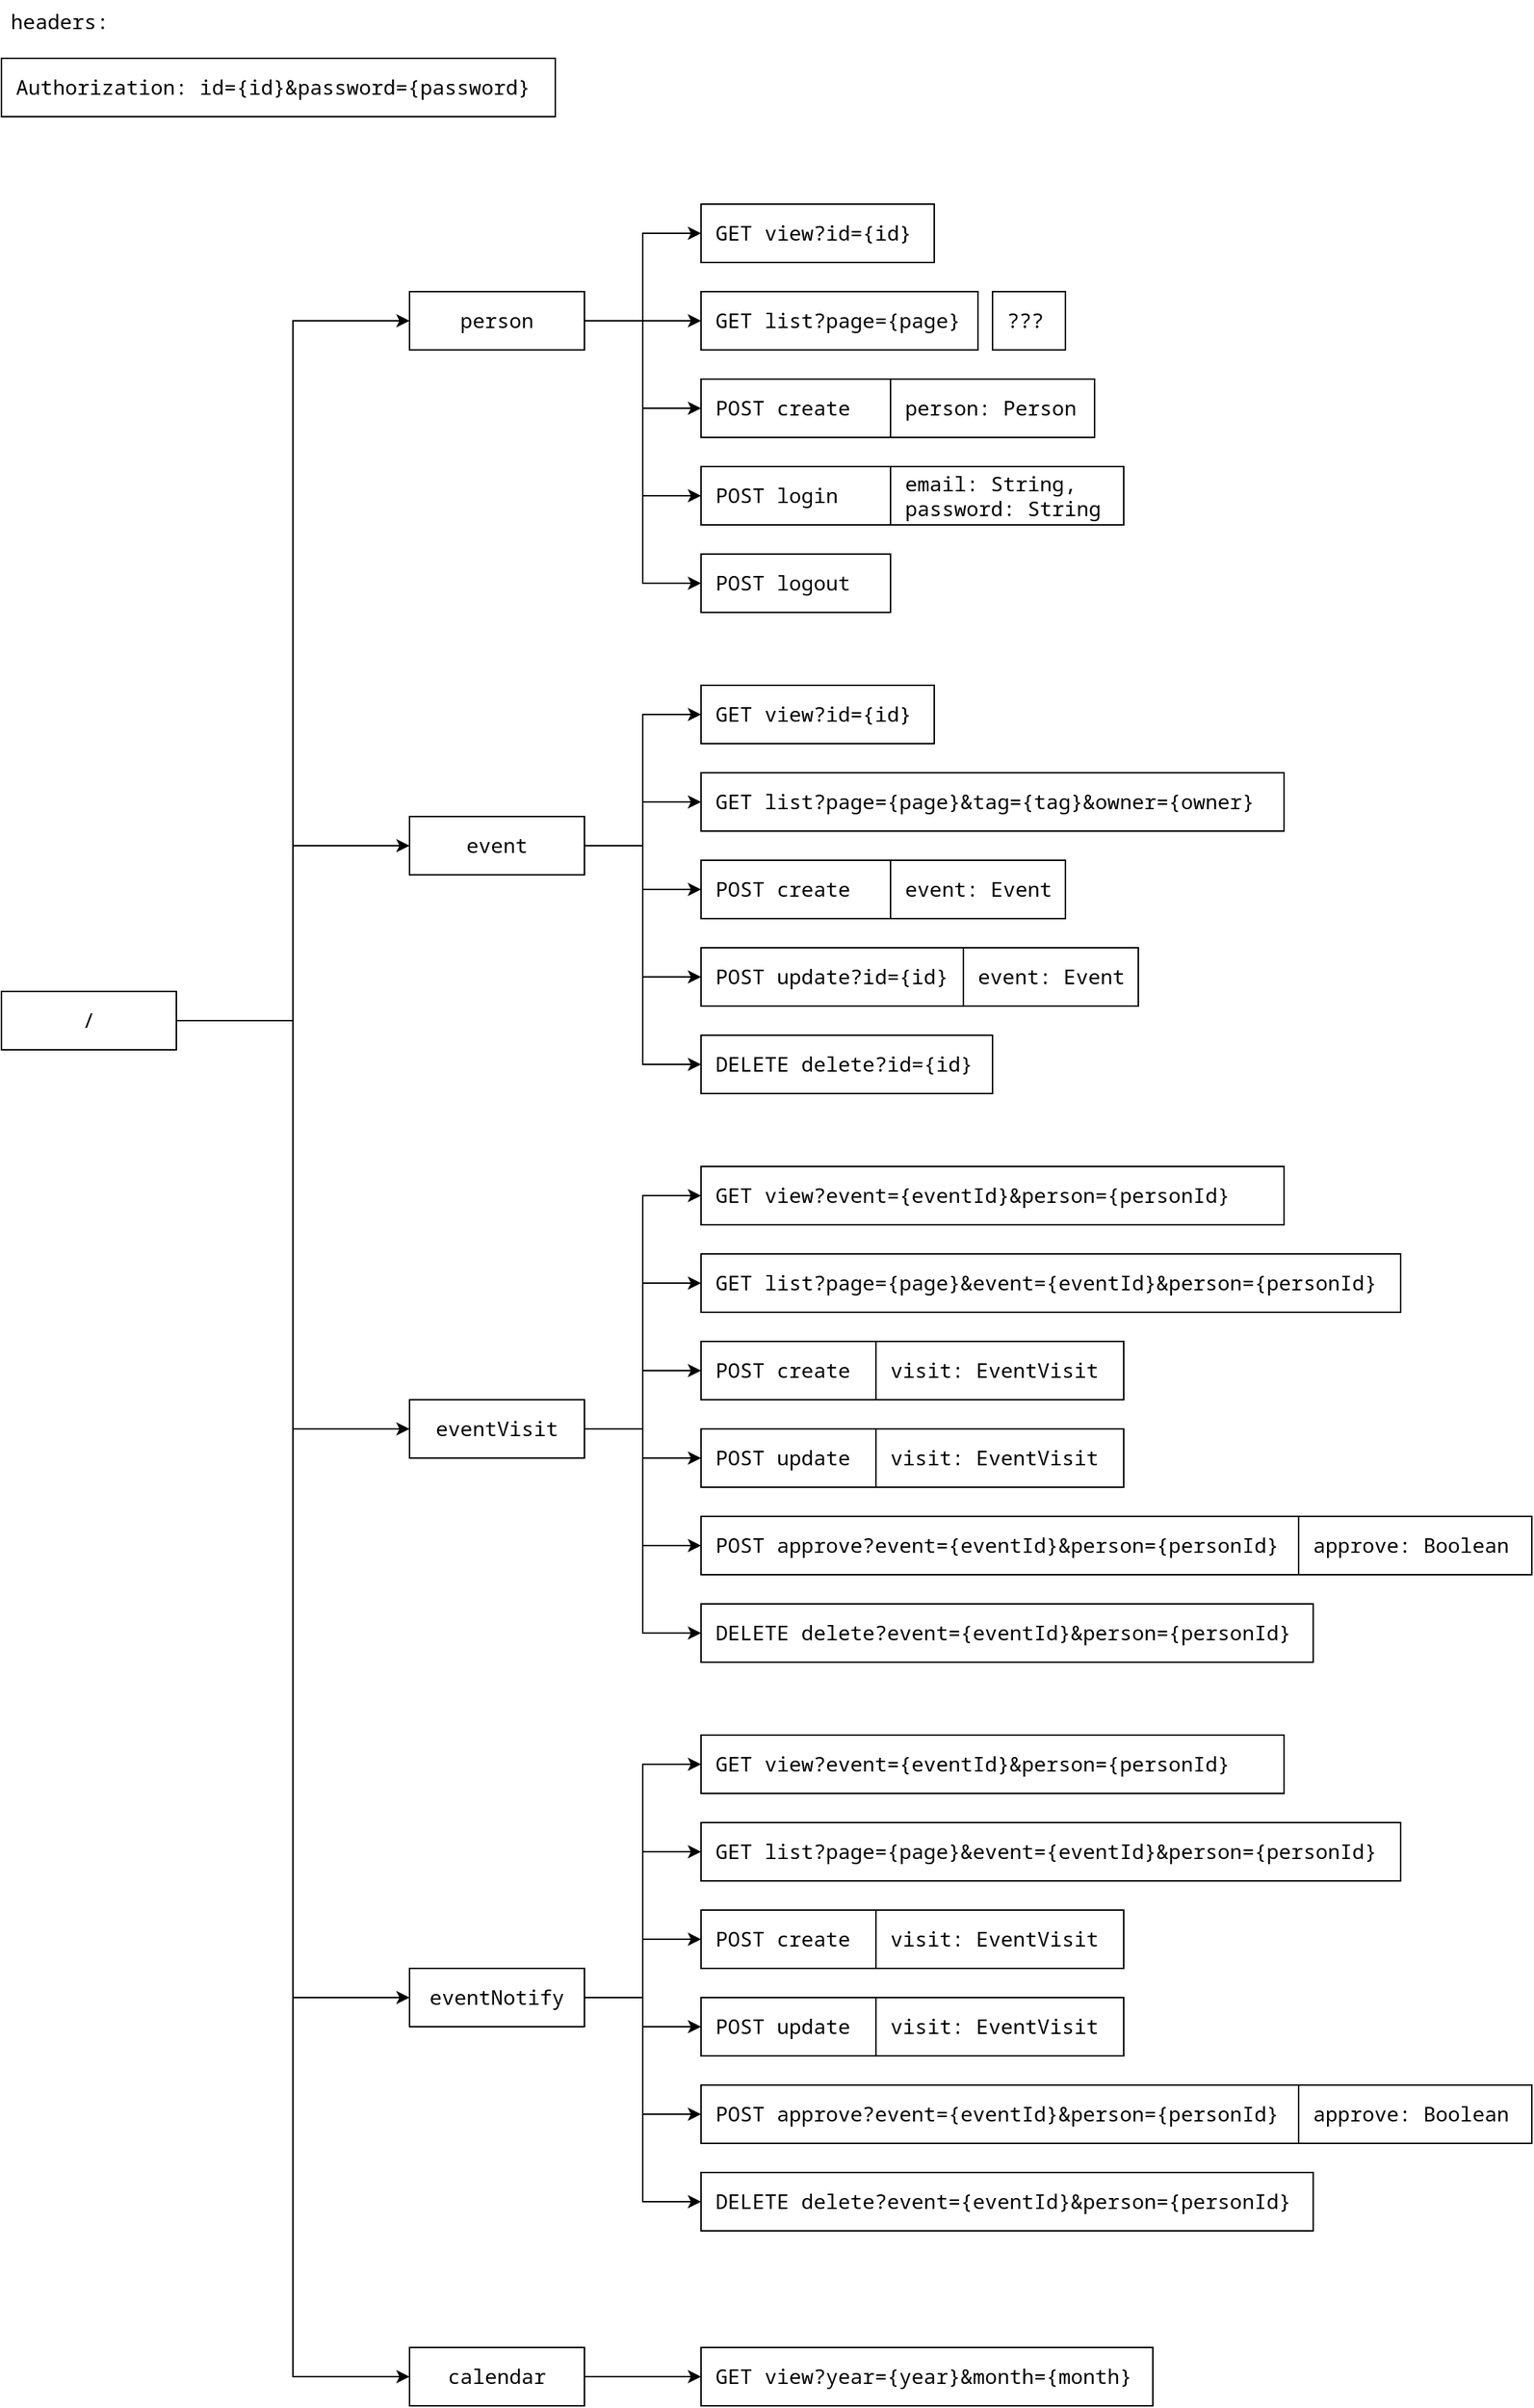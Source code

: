 <mxfile version="15.8.7" type="device"><diagram id="35TZ369lx3T6niNFNFyH" name="Web API"><mxGraphModel dx="1143" dy="1532" grid="1" gridSize="10" guides="1" tooltips="1" connect="1" arrows="1" fold="1" page="0" pageScale="1" pageWidth="827" pageHeight="1169" math="0" shadow="0"><root><mxCell id="0"/><mxCell id="1" parent="0"/><mxCell id="fgkNt11hMNrPOph_68MU-12" style="edgeStyle=orthogonalEdgeStyle;rounded=0;orthogonalLoop=1;jettySize=auto;html=1;exitX=1;exitY=0.5;exitDx=0;exitDy=0;entryX=0;entryY=0.5;entryDx=0;entryDy=0;" edge="1" parent="1" source="RD2dDpPBjBe2aX3CKw0s-1" target="RD2dDpPBjBe2aX3CKw0s-2"><mxGeometry relative="1" as="geometry"/></mxCell><mxCell id="fgkNt11hMNrPOph_68MU-22" style="edgeStyle=orthogonalEdgeStyle;rounded=0;orthogonalLoop=1;jettySize=auto;html=1;exitX=1;exitY=0.5;exitDx=0;exitDy=0;entryX=0;entryY=0.5;entryDx=0;entryDy=0;" edge="1" parent="1" source="RD2dDpPBjBe2aX3CKw0s-1" target="RD2dDpPBjBe2aX3CKw0s-3"><mxGeometry relative="1" as="geometry"/></mxCell><mxCell id="fgkNt11hMNrPOph_68MU-31" style="edgeStyle=orthogonalEdgeStyle;rounded=0;orthogonalLoop=1;jettySize=auto;html=1;exitX=1;exitY=0.5;exitDx=0;exitDy=0;entryX=0;entryY=0.5;entryDx=0;entryDy=0;fontFamily=Noto Sans Mono;fontSize=14;" edge="1" parent="1" source="RD2dDpPBjBe2aX3CKw0s-1" target="fgkNt11hMNrPOph_68MU-30"><mxGeometry relative="1" as="geometry"/></mxCell><mxCell id="fgkNt11hMNrPOph_68MU-66" style="edgeStyle=orthogonalEdgeStyle;rounded=0;orthogonalLoop=1;jettySize=auto;html=1;exitX=1;exitY=0.5;exitDx=0;exitDy=0;entryX=0;entryY=0.5;entryDx=0;entryDy=0;fontFamily=Noto Sans Mono;fontSize=14;" edge="1" parent="1" source="RD2dDpPBjBe2aX3CKw0s-1" target="fgkNt11hMNrPOph_68MU-55"><mxGeometry relative="1" as="geometry"/></mxCell><mxCell id="fgkNt11hMNrPOph_68MU-68" style="edgeStyle=orthogonalEdgeStyle;rounded=0;orthogonalLoop=1;jettySize=auto;html=1;exitX=1;exitY=0.5;exitDx=0;exitDy=0;entryX=0;entryY=0.5;entryDx=0;entryDy=0;fontFamily=Noto Sans Mono;fontSize=14;" edge="1" parent="1" source="RD2dDpPBjBe2aX3CKw0s-1" target="fgkNt11hMNrPOph_68MU-67"><mxGeometry relative="1" as="geometry"/></mxCell><mxCell id="RD2dDpPBjBe2aX3CKw0s-1" value="/" style="rounded=0;whiteSpace=wrap;html=1;fontFamily=Noto Sans Mono;fontSize=14;" parent="1" vertex="1"><mxGeometry x="160" y="160" width="120" height="40" as="geometry"/></mxCell><mxCell id="fgkNt11hMNrPOph_68MU-8" style="edgeStyle=orthogonalEdgeStyle;rounded=0;orthogonalLoop=1;jettySize=auto;html=1;exitX=1;exitY=0.5;exitDx=0;exitDy=0;entryX=0;entryY=0.5;entryDx=0;entryDy=0;" edge="1" parent="1" source="RD2dDpPBjBe2aX3CKw0s-2" target="fgkNt11hMNrPOph_68MU-2"><mxGeometry relative="1" as="geometry"/></mxCell><mxCell id="fgkNt11hMNrPOph_68MU-9" style="edgeStyle=orthogonalEdgeStyle;rounded=0;orthogonalLoop=1;jettySize=auto;html=1;exitX=1;exitY=0.5;exitDx=0;exitDy=0;entryX=0;entryY=0.5;entryDx=0;entryDy=0;" edge="1" parent="1" source="RD2dDpPBjBe2aX3CKw0s-2" target="fgkNt11hMNrPOph_68MU-3"><mxGeometry relative="1" as="geometry"/></mxCell><mxCell id="fgkNt11hMNrPOph_68MU-10" style="edgeStyle=orthogonalEdgeStyle;rounded=0;orthogonalLoop=1;jettySize=auto;html=1;exitX=1;exitY=0.5;exitDx=0;exitDy=0;entryX=0;entryY=0.5;entryDx=0;entryDy=0;" edge="1" parent="1" source="RD2dDpPBjBe2aX3CKw0s-2" target="fgkNt11hMNrPOph_68MU-5"><mxGeometry relative="1" as="geometry"/></mxCell><mxCell id="fgkNt11hMNrPOph_68MU-11" style="edgeStyle=orthogonalEdgeStyle;rounded=0;orthogonalLoop=1;jettySize=auto;html=1;exitX=1;exitY=0.5;exitDx=0;exitDy=0;entryX=0;entryY=0.5;entryDx=0;entryDy=0;" edge="1" parent="1" source="RD2dDpPBjBe2aX3CKw0s-2" target="fgkNt11hMNrPOph_68MU-7"><mxGeometry relative="1" as="geometry"/></mxCell><mxCell id="fgkNt11hMNrPOph_68MU-36" style="edgeStyle=orthogonalEdgeStyle;rounded=0;orthogonalLoop=1;jettySize=auto;html=1;exitX=1;exitY=0.5;exitDx=0;exitDy=0;entryX=0;entryY=0.5;entryDx=0;entryDy=0;fontFamily=Noto Sans Mono;fontSize=14;" edge="1" parent="1" source="RD2dDpPBjBe2aX3CKw0s-2" target="fgkNt11hMNrPOph_68MU-35"><mxGeometry relative="1" as="geometry"/></mxCell><mxCell id="RD2dDpPBjBe2aX3CKw0s-2" value="event" style="rounded=0;whiteSpace=wrap;html=1;fontFamily=Noto Sans Mono;fontSize=14;" parent="1" vertex="1"><mxGeometry x="440" y="40" width="120" height="40" as="geometry"/></mxCell><mxCell id="fgkNt11hMNrPOph_68MU-15" style="edgeStyle=orthogonalEdgeStyle;rounded=0;orthogonalLoop=1;jettySize=auto;html=1;exitX=1;exitY=0.5;exitDx=0;exitDy=0;entryX=0;entryY=0.5;entryDx=0;entryDy=0;" edge="1" parent="1" source="RD2dDpPBjBe2aX3CKw0s-3" target="RD2dDpPBjBe2aX3CKw0s-11"><mxGeometry relative="1" as="geometry"/></mxCell><mxCell id="fgkNt11hMNrPOph_68MU-16" style="edgeStyle=orthogonalEdgeStyle;rounded=0;orthogonalLoop=1;jettySize=auto;html=1;exitX=1;exitY=0.5;exitDx=0;exitDy=0;entryX=0;entryY=0.5;entryDx=0;entryDy=0;" edge="1" parent="1" source="RD2dDpPBjBe2aX3CKw0s-3" target="RD2dDpPBjBe2aX3CKw0s-15"><mxGeometry relative="1" as="geometry"/></mxCell><mxCell id="fgkNt11hMNrPOph_68MU-17" style="edgeStyle=orthogonalEdgeStyle;rounded=0;orthogonalLoop=1;jettySize=auto;html=1;exitX=1;exitY=0.5;exitDx=0;exitDy=0;entryX=0;entryY=0.5;entryDx=0;entryDy=0;" edge="1" parent="1" source="RD2dDpPBjBe2aX3CKw0s-3" target="RD2dDpPBjBe2aX3CKw0s-12"><mxGeometry relative="1" as="geometry"/></mxCell><mxCell id="fgkNt11hMNrPOph_68MU-18" style="edgeStyle=orthogonalEdgeStyle;rounded=0;orthogonalLoop=1;jettySize=auto;html=1;exitX=1;exitY=0.5;exitDx=0;exitDy=0;entryX=0;entryY=0.5;entryDx=0;entryDy=0;" edge="1" parent="1" source="RD2dDpPBjBe2aX3CKw0s-3" target="fgkNt11hMNrPOph_68MU-13"><mxGeometry relative="1" as="geometry"/></mxCell><mxCell id="fgkNt11hMNrPOph_68MU-19" style="edgeStyle=orthogonalEdgeStyle;rounded=0;orthogonalLoop=1;jettySize=auto;html=1;exitX=1;exitY=0.5;exitDx=0;exitDy=0;entryX=0;entryY=0.5;entryDx=0;entryDy=0;" edge="1" parent="1" source="RD2dDpPBjBe2aX3CKw0s-3" target="fgkNt11hMNrPOph_68MU-14"><mxGeometry relative="1" as="geometry"/></mxCell><mxCell id="RD2dDpPBjBe2aX3CKw0s-3" value="person" style="rounded=0;whiteSpace=wrap;html=1;fontFamily=Noto Sans Mono;fontSize=14;" parent="1" vertex="1"><mxGeometry x="440" y="-320" width="120" height="40" as="geometry"/></mxCell><mxCell id="RD2dDpPBjBe2aX3CKw0s-11" value="GET view?id={id}" style="rounded=0;whiteSpace=wrap;html=1;fontFamily=Noto Sans Mono;fontSize=14;align=left;spacingLeft=8;" parent="1" vertex="1"><mxGeometry x="640" y="-380" width="160" height="40" as="geometry"/></mxCell><mxCell id="RD2dDpPBjBe2aX3CKw0s-12" value="POST create" style="rounded=0;whiteSpace=wrap;html=1;fontFamily=Noto Sans Mono;fontSize=14;align=left;spacingLeft=8;" parent="1" vertex="1"><mxGeometry x="640" y="-260" width="130" height="40" as="geometry"/></mxCell><mxCell id="RD2dDpPBjBe2aX3CKw0s-15" value="GET list?page={page}" style="rounded=0;whiteSpace=wrap;html=1;fontFamily=Noto Sans Mono;fontSize=14;align=left;spacingLeft=8;" parent="1" vertex="1"><mxGeometry x="640" y="-320" width="190" height="40" as="geometry"/></mxCell><mxCell id="fgkNt11hMNrPOph_68MU-2" value="GET list?page={page}&amp;amp;tag={tag}&amp;amp;owner={owner}" style="rounded=0;whiteSpace=wrap;html=1;fontFamily=Noto Sans Mono;fontSize=14;align=left;spacingLeft=8;" vertex="1" parent="1"><mxGeometry x="640" y="10" width="400" height="40" as="geometry"/></mxCell><mxCell id="fgkNt11hMNrPOph_68MU-3" value="POST create" style="rounded=0;whiteSpace=wrap;html=1;fontFamily=Noto Sans Mono;fontSize=14;align=left;spacingLeft=8;" vertex="1" parent="1"><mxGeometry x="640" y="70" width="130" height="40" as="geometry"/></mxCell><mxCell id="fgkNt11hMNrPOph_68MU-5" value="POST update?id={id}" style="rounded=0;whiteSpace=wrap;html=1;fontFamily=Noto Sans Mono;fontSize=14;align=left;spacingLeft=8;" vertex="1" parent="1"><mxGeometry x="640" y="130" width="180" height="40" as="geometry"/></mxCell><mxCell id="fgkNt11hMNrPOph_68MU-6" value="event: Event" style="rounded=0;whiteSpace=wrap;html=1;fontFamily=Noto Sans Mono;fontSize=14;align=left;spacingLeft=8;" vertex="1" parent="1"><mxGeometry x="820" y="130" width="120" height="40" as="geometry"/></mxCell><mxCell id="fgkNt11hMNrPOph_68MU-7" value="DELETE delete?id={id}" style="rounded=0;whiteSpace=wrap;html=1;fontFamily=Noto Sans Mono;fontSize=14;align=left;spacingLeft=8;" vertex="1" parent="1"><mxGeometry x="640" y="190" width="200" height="40" as="geometry"/></mxCell><mxCell id="fgkNt11hMNrPOph_68MU-13" value="POST login" style="rounded=0;whiteSpace=wrap;html=1;fontFamily=Noto Sans Mono;fontSize=14;align=left;spacingLeft=8;" vertex="1" parent="1"><mxGeometry x="640" y="-200" width="130" height="40" as="geometry"/></mxCell><mxCell id="fgkNt11hMNrPOph_68MU-14" value="POST logout" style="rounded=0;whiteSpace=wrap;html=1;fontFamily=Noto Sans Mono;fontSize=14;align=left;spacingLeft=8;" vertex="1" parent="1"><mxGeometry x="640" y="-140" width="130" height="40" as="geometry"/></mxCell><mxCell id="fgkNt11hMNrPOph_68MU-21" value="???" style="rounded=0;whiteSpace=wrap;html=1;fontFamily=Noto Sans Mono;fontSize=14;align=left;spacingLeft=8;" vertex="1" parent="1"><mxGeometry x="840" y="-320" width="50" height="40" as="geometry"/></mxCell><mxCell id="fgkNt11hMNrPOph_68MU-23" value="person: Person" style="rounded=0;whiteSpace=wrap;html=1;fontFamily=Noto Sans Mono;fontSize=14;align=left;spacingLeft=8;" vertex="1" parent="1"><mxGeometry x="770" y="-260" width="140" height="40" as="geometry"/></mxCell><mxCell id="fgkNt11hMNrPOph_68MU-24" value="event: Event" style="rounded=0;whiteSpace=wrap;html=1;fontFamily=Noto Sans Mono;fontSize=14;align=left;spacingLeft=8;" vertex="1" parent="1"><mxGeometry x="770" y="70" width="120" height="40" as="geometry"/></mxCell><mxCell id="fgkNt11hMNrPOph_68MU-25" value="email: String,&lt;br&gt;password: String" style="rounded=0;whiteSpace=wrap;html=1;fontFamily=Noto Sans Mono;fontSize=14;align=left;spacingLeft=8;" vertex="1" parent="1"><mxGeometry x="770" y="-200" width="160" height="40" as="geometry"/></mxCell><mxCell id="fgkNt11hMNrPOph_68MU-27" value="Authorization: id={id}&amp;amp;password={password}" style="rounded=0;whiteSpace=wrap;html=1;fontFamily=Noto Sans Mono;fontSize=14;align=left;spacingLeft=8;" vertex="1" parent="1"><mxGeometry x="160" y="-480" width="380" height="40" as="geometry"/></mxCell><mxCell id="fgkNt11hMNrPOph_68MU-29" value="headers:" style="text;html=1;strokeColor=none;fillColor=none;align=center;verticalAlign=middle;whiteSpace=wrap;rounded=0;fontFamily=Noto Sans Mono;fontSize=14;" vertex="1" parent="1"><mxGeometry x="160" y="-520" width="80" height="30" as="geometry"/></mxCell><mxCell id="fgkNt11hMNrPOph_68MU-39" style="edgeStyle=orthogonalEdgeStyle;rounded=0;orthogonalLoop=1;jettySize=auto;html=1;exitX=1;exitY=0.5;exitDx=0;exitDy=0;entryX=0;entryY=0.5;entryDx=0;entryDy=0;fontFamily=Noto Sans Mono;fontSize=14;" edge="1" parent="1" source="fgkNt11hMNrPOph_68MU-30" target="fgkNt11hMNrPOph_68MU-33"><mxGeometry relative="1" as="geometry"/></mxCell><mxCell id="fgkNt11hMNrPOph_68MU-40" style="edgeStyle=orthogonalEdgeStyle;rounded=0;orthogonalLoop=1;jettySize=auto;html=1;exitX=1;exitY=0.5;exitDx=0;exitDy=0;entryX=0;entryY=0.5;entryDx=0;entryDy=0;fontFamily=Noto Sans Mono;fontSize=14;" edge="1" parent="1" source="fgkNt11hMNrPOph_68MU-30" target="fgkNt11hMNrPOph_68MU-34"><mxGeometry relative="1" as="geometry"/></mxCell><mxCell id="fgkNt11hMNrPOph_68MU-44" style="edgeStyle=orthogonalEdgeStyle;rounded=0;orthogonalLoop=1;jettySize=auto;html=1;exitX=1;exitY=0.5;exitDx=0;exitDy=0;entryX=0;entryY=0.5;entryDx=0;entryDy=0;fontFamily=Noto Sans Mono;fontSize=14;" edge="1" parent="1" source="fgkNt11hMNrPOph_68MU-30" target="fgkNt11hMNrPOph_68MU-43"><mxGeometry relative="1" as="geometry"/></mxCell><mxCell id="fgkNt11hMNrPOph_68MU-46" style="edgeStyle=orthogonalEdgeStyle;rounded=0;orthogonalLoop=1;jettySize=auto;html=1;exitX=1;exitY=0.5;exitDx=0;exitDy=0;entryX=0;entryY=0.5;entryDx=0;entryDy=0;fontFamily=Noto Sans Mono;fontSize=14;" edge="1" parent="1" source="fgkNt11hMNrPOph_68MU-30" target="fgkNt11hMNrPOph_68MU-45"><mxGeometry relative="1" as="geometry"/></mxCell><mxCell id="fgkNt11hMNrPOph_68MU-49" style="edgeStyle=orthogonalEdgeStyle;rounded=0;orthogonalLoop=1;jettySize=auto;html=1;exitX=1;exitY=0.5;exitDx=0;exitDy=0;entryX=0;entryY=0.5;entryDx=0;entryDy=0;fontFamily=Noto Sans Mono;fontSize=14;" edge="1" parent="1" source="fgkNt11hMNrPOph_68MU-30" target="fgkNt11hMNrPOph_68MU-48"><mxGeometry relative="1" as="geometry"/></mxCell><mxCell id="fgkNt11hMNrPOph_68MU-30" value="eventVisit" style="rounded=0;whiteSpace=wrap;html=1;fontFamily=Noto Sans Mono;fontSize=14;" vertex="1" parent="1"><mxGeometry x="440" y="440" width="120" height="40" as="geometry"/></mxCell><mxCell id="fgkNt11hMNrPOph_68MU-33" value="GET list?page={page}&amp;amp;event={eventId}&amp;amp;person={personId}" style="rounded=0;whiteSpace=wrap;html=1;fontFamily=Noto Sans Mono;fontSize=14;align=left;spacingLeft=8;" vertex="1" parent="1"><mxGeometry x="640" y="340" width="480" height="40" as="geometry"/></mxCell><mxCell id="fgkNt11hMNrPOph_68MU-34" value="POST create" style="rounded=0;whiteSpace=wrap;html=1;fontFamily=Noto Sans Mono;fontSize=14;align=left;spacingLeft=8;" vertex="1" parent="1"><mxGeometry x="640" y="400" width="120" height="40" as="geometry"/></mxCell><mxCell id="fgkNt11hMNrPOph_68MU-35" value="GET view?id={id}" style="rounded=0;whiteSpace=wrap;html=1;fontFamily=Noto Sans Mono;fontSize=14;align=left;spacingLeft=8;" vertex="1" parent="1"><mxGeometry x="640" y="-50" width="160" height="40" as="geometry"/></mxCell><mxCell id="fgkNt11hMNrPOph_68MU-37" value="GET view?event={eventId}&amp;amp;person={personId}" style="rounded=0;whiteSpace=wrap;html=1;fontFamily=Noto Sans Mono;fontSize=14;align=left;spacingLeft=8;" vertex="1" parent="1"><mxGeometry x="640" y="280" width="400" height="40" as="geometry"/></mxCell><mxCell id="fgkNt11hMNrPOph_68MU-38" style="edgeStyle=orthogonalEdgeStyle;rounded=0;orthogonalLoop=1;jettySize=auto;html=1;exitX=1;exitY=0.5;exitDx=0;exitDy=0;entryX=0;entryY=0.5;entryDx=0;entryDy=0;fontFamily=Noto Sans Mono;fontSize=14;" edge="1" target="fgkNt11hMNrPOph_68MU-37" parent="1" source="fgkNt11hMNrPOph_68MU-30"><mxGeometry relative="1" as="geometry"><mxPoint x="530" y="360" as="sourcePoint"/></mxGeometry></mxCell><mxCell id="fgkNt11hMNrPOph_68MU-41" value="visit: EventVisit" style="rounded=0;whiteSpace=wrap;html=1;fontFamily=Noto Sans Mono;fontSize=14;align=left;spacingLeft=8;" vertex="1" parent="1"><mxGeometry x="760" y="400" width="170" height="40" as="geometry"/></mxCell><mxCell id="fgkNt11hMNrPOph_68MU-42" value="visit: EventVisit" style="rounded=0;whiteSpace=wrap;html=1;fontFamily=Noto Sans Mono;fontSize=14;align=left;spacingLeft=8;" vertex="1" parent="1"><mxGeometry x="760" y="460" width="170" height="40" as="geometry"/></mxCell><mxCell id="fgkNt11hMNrPOph_68MU-43" value="POST update" style="rounded=0;whiteSpace=wrap;html=1;fontFamily=Noto Sans Mono;fontSize=14;align=left;spacingLeft=8;" vertex="1" parent="1"><mxGeometry x="640" y="460" width="120" height="40" as="geometry"/></mxCell><mxCell id="fgkNt11hMNrPOph_68MU-45" value="POST approve?event={eventId}&amp;amp;person={personId}" style="rounded=0;whiteSpace=wrap;html=1;fontFamily=Noto Sans Mono;fontSize=14;align=left;spacingLeft=8;" vertex="1" parent="1"><mxGeometry x="640" y="520" width="410" height="40" as="geometry"/></mxCell><mxCell id="fgkNt11hMNrPOph_68MU-47" value="approve: Boolean" style="rounded=0;whiteSpace=wrap;html=1;fontFamily=Noto Sans Mono;fontSize=14;align=left;spacingLeft=8;" vertex="1" parent="1"><mxGeometry x="1050" y="520" width="160" height="40" as="geometry"/></mxCell><mxCell id="fgkNt11hMNrPOph_68MU-48" value="DELETE delete?event={eventId}&amp;amp;person={personId}" style="rounded=0;whiteSpace=wrap;html=1;fontFamily=Noto Sans Mono;fontSize=14;align=left;spacingLeft=8;" vertex="1" parent="1"><mxGeometry x="640" y="580" width="420" height="40" as="geometry"/></mxCell><mxCell id="fgkNt11hMNrPOph_68MU-50" style="edgeStyle=orthogonalEdgeStyle;rounded=0;orthogonalLoop=1;jettySize=auto;html=1;exitX=1;exitY=0.5;exitDx=0;exitDy=0;entryX=0;entryY=0.5;entryDx=0;entryDy=0;fontFamily=Noto Sans Mono;fontSize=14;" edge="1" source="fgkNt11hMNrPOph_68MU-55" target="fgkNt11hMNrPOph_68MU-56" parent="1"><mxGeometry relative="1" as="geometry"/></mxCell><mxCell id="fgkNt11hMNrPOph_68MU-51" style="edgeStyle=orthogonalEdgeStyle;rounded=0;orthogonalLoop=1;jettySize=auto;html=1;exitX=1;exitY=0.5;exitDx=0;exitDy=0;entryX=0;entryY=0.5;entryDx=0;entryDy=0;fontFamily=Noto Sans Mono;fontSize=14;" edge="1" source="fgkNt11hMNrPOph_68MU-55" target="fgkNt11hMNrPOph_68MU-57" parent="1"><mxGeometry relative="1" as="geometry"/></mxCell><mxCell id="fgkNt11hMNrPOph_68MU-52" style="edgeStyle=orthogonalEdgeStyle;rounded=0;orthogonalLoop=1;jettySize=auto;html=1;exitX=1;exitY=0.5;exitDx=0;exitDy=0;entryX=0;entryY=0.5;entryDx=0;entryDy=0;fontFamily=Noto Sans Mono;fontSize=14;" edge="1" source="fgkNt11hMNrPOph_68MU-55" target="fgkNt11hMNrPOph_68MU-62" parent="1"><mxGeometry relative="1" as="geometry"/></mxCell><mxCell id="fgkNt11hMNrPOph_68MU-53" style="edgeStyle=orthogonalEdgeStyle;rounded=0;orthogonalLoop=1;jettySize=auto;html=1;exitX=1;exitY=0.5;exitDx=0;exitDy=0;entryX=0;entryY=0.5;entryDx=0;entryDy=0;fontFamily=Noto Sans Mono;fontSize=14;" edge="1" source="fgkNt11hMNrPOph_68MU-55" target="fgkNt11hMNrPOph_68MU-63" parent="1"><mxGeometry relative="1" as="geometry"/></mxCell><mxCell id="fgkNt11hMNrPOph_68MU-54" style="edgeStyle=orthogonalEdgeStyle;rounded=0;orthogonalLoop=1;jettySize=auto;html=1;exitX=1;exitY=0.5;exitDx=0;exitDy=0;entryX=0;entryY=0.5;entryDx=0;entryDy=0;fontFamily=Noto Sans Mono;fontSize=14;" edge="1" source="fgkNt11hMNrPOph_68MU-55" target="fgkNt11hMNrPOph_68MU-65" parent="1"><mxGeometry relative="1" as="geometry"/></mxCell><mxCell id="fgkNt11hMNrPOph_68MU-55" value="eventNotify" style="rounded=0;whiteSpace=wrap;html=1;fontFamily=Noto Sans Mono;fontSize=14;" vertex="1" parent="1"><mxGeometry x="440" y="830" width="120" height="40" as="geometry"/></mxCell><mxCell id="fgkNt11hMNrPOph_68MU-56" value="GET list?page={page}&amp;amp;event={eventId}&amp;amp;person={personId}" style="rounded=0;whiteSpace=wrap;html=1;fontFamily=Noto Sans Mono;fontSize=14;align=left;spacingLeft=8;" vertex="1" parent="1"><mxGeometry x="640" y="730" width="480" height="40" as="geometry"/></mxCell><mxCell id="fgkNt11hMNrPOph_68MU-57" value="POST create" style="rounded=0;whiteSpace=wrap;html=1;fontFamily=Noto Sans Mono;fontSize=14;align=left;spacingLeft=8;" vertex="1" parent="1"><mxGeometry x="640" y="790" width="120" height="40" as="geometry"/></mxCell><mxCell id="fgkNt11hMNrPOph_68MU-58" value="GET view?event={eventId}&amp;amp;person={personId}" style="rounded=0;whiteSpace=wrap;html=1;fontFamily=Noto Sans Mono;fontSize=14;align=left;spacingLeft=8;" vertex="1" parent="1"><mxGeometry x="640" y="670" width="400" height="40" as="geometry"/></mxCell><mxCell id="fgkNt11hMNrPOph_68MU-59" style="edgeStyle=orthogonalEdgeStyle;rounded=0;orthogonalLoop=1;jettySize=auto;html=1;exitX=1;exitY=0.5;exitDx=0;exitDy=0;entryX=0;entryY=0.5;entryDx=0;entryDy=0;fontFamily=Noto Sans Mono;fontSize=14;" edge="1" source="fgkNt11hMNrPOph_68MU-55" target="fgkNt11hMNrPOph_68MU-58" parent="1"><mxGeometry relative="1" as="geometry"><mxPoint x="530" y="750" as="sourcePoint"/></mxGeometry></mxCell><mxCell id="fgkNt11hMNrPOph_68MU-60" value="visit: EventVisit" style="rounded=0;whiteSpace=wrap;html=1;fontFamily=Noto Sans Mono;fontSize=14;align=left;spacingLeft=8;" vertex="1" parent="1"><mxGeometry x="760" y="790" width="170" height="40" as="geometry"/></mxCell><mxCell id="fgkNt11hMNrPOph_68MU-61" value="visit: EventVisit" style="rounded=0;whiteSpace=wrap;html=1;fontFamily=Noto Sans Mono;fontSize=14;align=left;spacingLeft=8;" vertex="1" parent="1"><mxGeometry x="760" y="850" width="170" height="40" as="geometry"/></mxCell><mxCell id="fgkNt11hMNrPOph_68MU-62" value="POST update" style="rounded=0;whiteSpace=wrap;html=1;fontFamily=Noto Sans Mono;fontSize=14;align=left;spacingLeft=8;" vertex="1" parent="1"><mxGeometry x="640" y="850" width="120" height="40" as="geometry"/></mxCell><mxCell id="fgkNt11hMNrPOph_68MU-63" value="POST approve?event={eventId}&amp;amp;person={personId}" style="rounded=0;whiteSpace=wrap;html=1;fontFamily=Noto Sans Mono;fontSize=14;align=left;spacingLeft=8;" vertex="1" parent="1"><mxGeometry x="640" y="910" width="410" height="40" as="geometry"/></mxCell><mxCell id="fgkNt11hMNrPOph_68MU-64" value="approve: Boolean" style="rounded=0;whiteSpace=wrap;html=1;fontFamily=Noto Sans Mono;fontSize=14;align=left;spacingLeft=8;" vertex="1" parent="1"><mxGeometry x="1050" y="910" width="160" height="40" as="geometry"/></mxCell><mxCell id="fgkNt11hMNrPOph_68MU-65" value="DELETE delete?event={eventId}&amp;amp;person={personId}" style="rounded=0;whiteSpace=wrap;html=1;fontFamily=Noto Sans Mono;fontSize=14;align=left;spacingLeft=8;" vertex="1" parent="1"><mxGeometry x="640" y="970" width="420" height="40" as="geometry"/></mxCell><mxCell id="fgkNt11hMNrPOph_68MU-70" style="edgeStyle=orthogonalEdgeStyle;rounded=0;orthogonalLoop=1;jettySize=auto;html=1;exitX=1;exitY=0.5;exitDx=0;exitDy=0;fontFamily=Noto Sans Mono;fontSize=14;entryX=0;entryY=0.5;entryDx=0;entryDy=0;" edge="1" parent="1" source="fgkNt11hMNrPOph_68MU-67" target="fgkNt11hMNrPOph_68MU-69"><mxGeometry relative="1" as="geometry"><mxPoint x="620" y="1080" as="targetPoint"/></mxGeometry></mxCell><mxCell id="fgkNt11hMNrPOph_68MU-67" value="calendar" style="rounded=0;whiteSpace=wrap;html=1;fontFamily=Noto Sans Mono;fontSize=14;" vertex="1" parent="1"><mxGeometry x="440" y="1090" width="120" height="40" as="geometry"/></mxCell><mxCell id="fgkNt11hMNrPOph_68MU-69" value="GET view?year={year}&amp;amp;month={month}" style="rounded=0;whiteSpace=wrap;html=1;fontFamily=Noto Sans Mono;fontSize=14;align=left;spacingLeft=8;" vertex="1" parent="1"><mxGeometry x="640" y="1090" width="310" height="40" as="geometry"/></mxCell></root></mxGraphModel></diagram></mxfile>